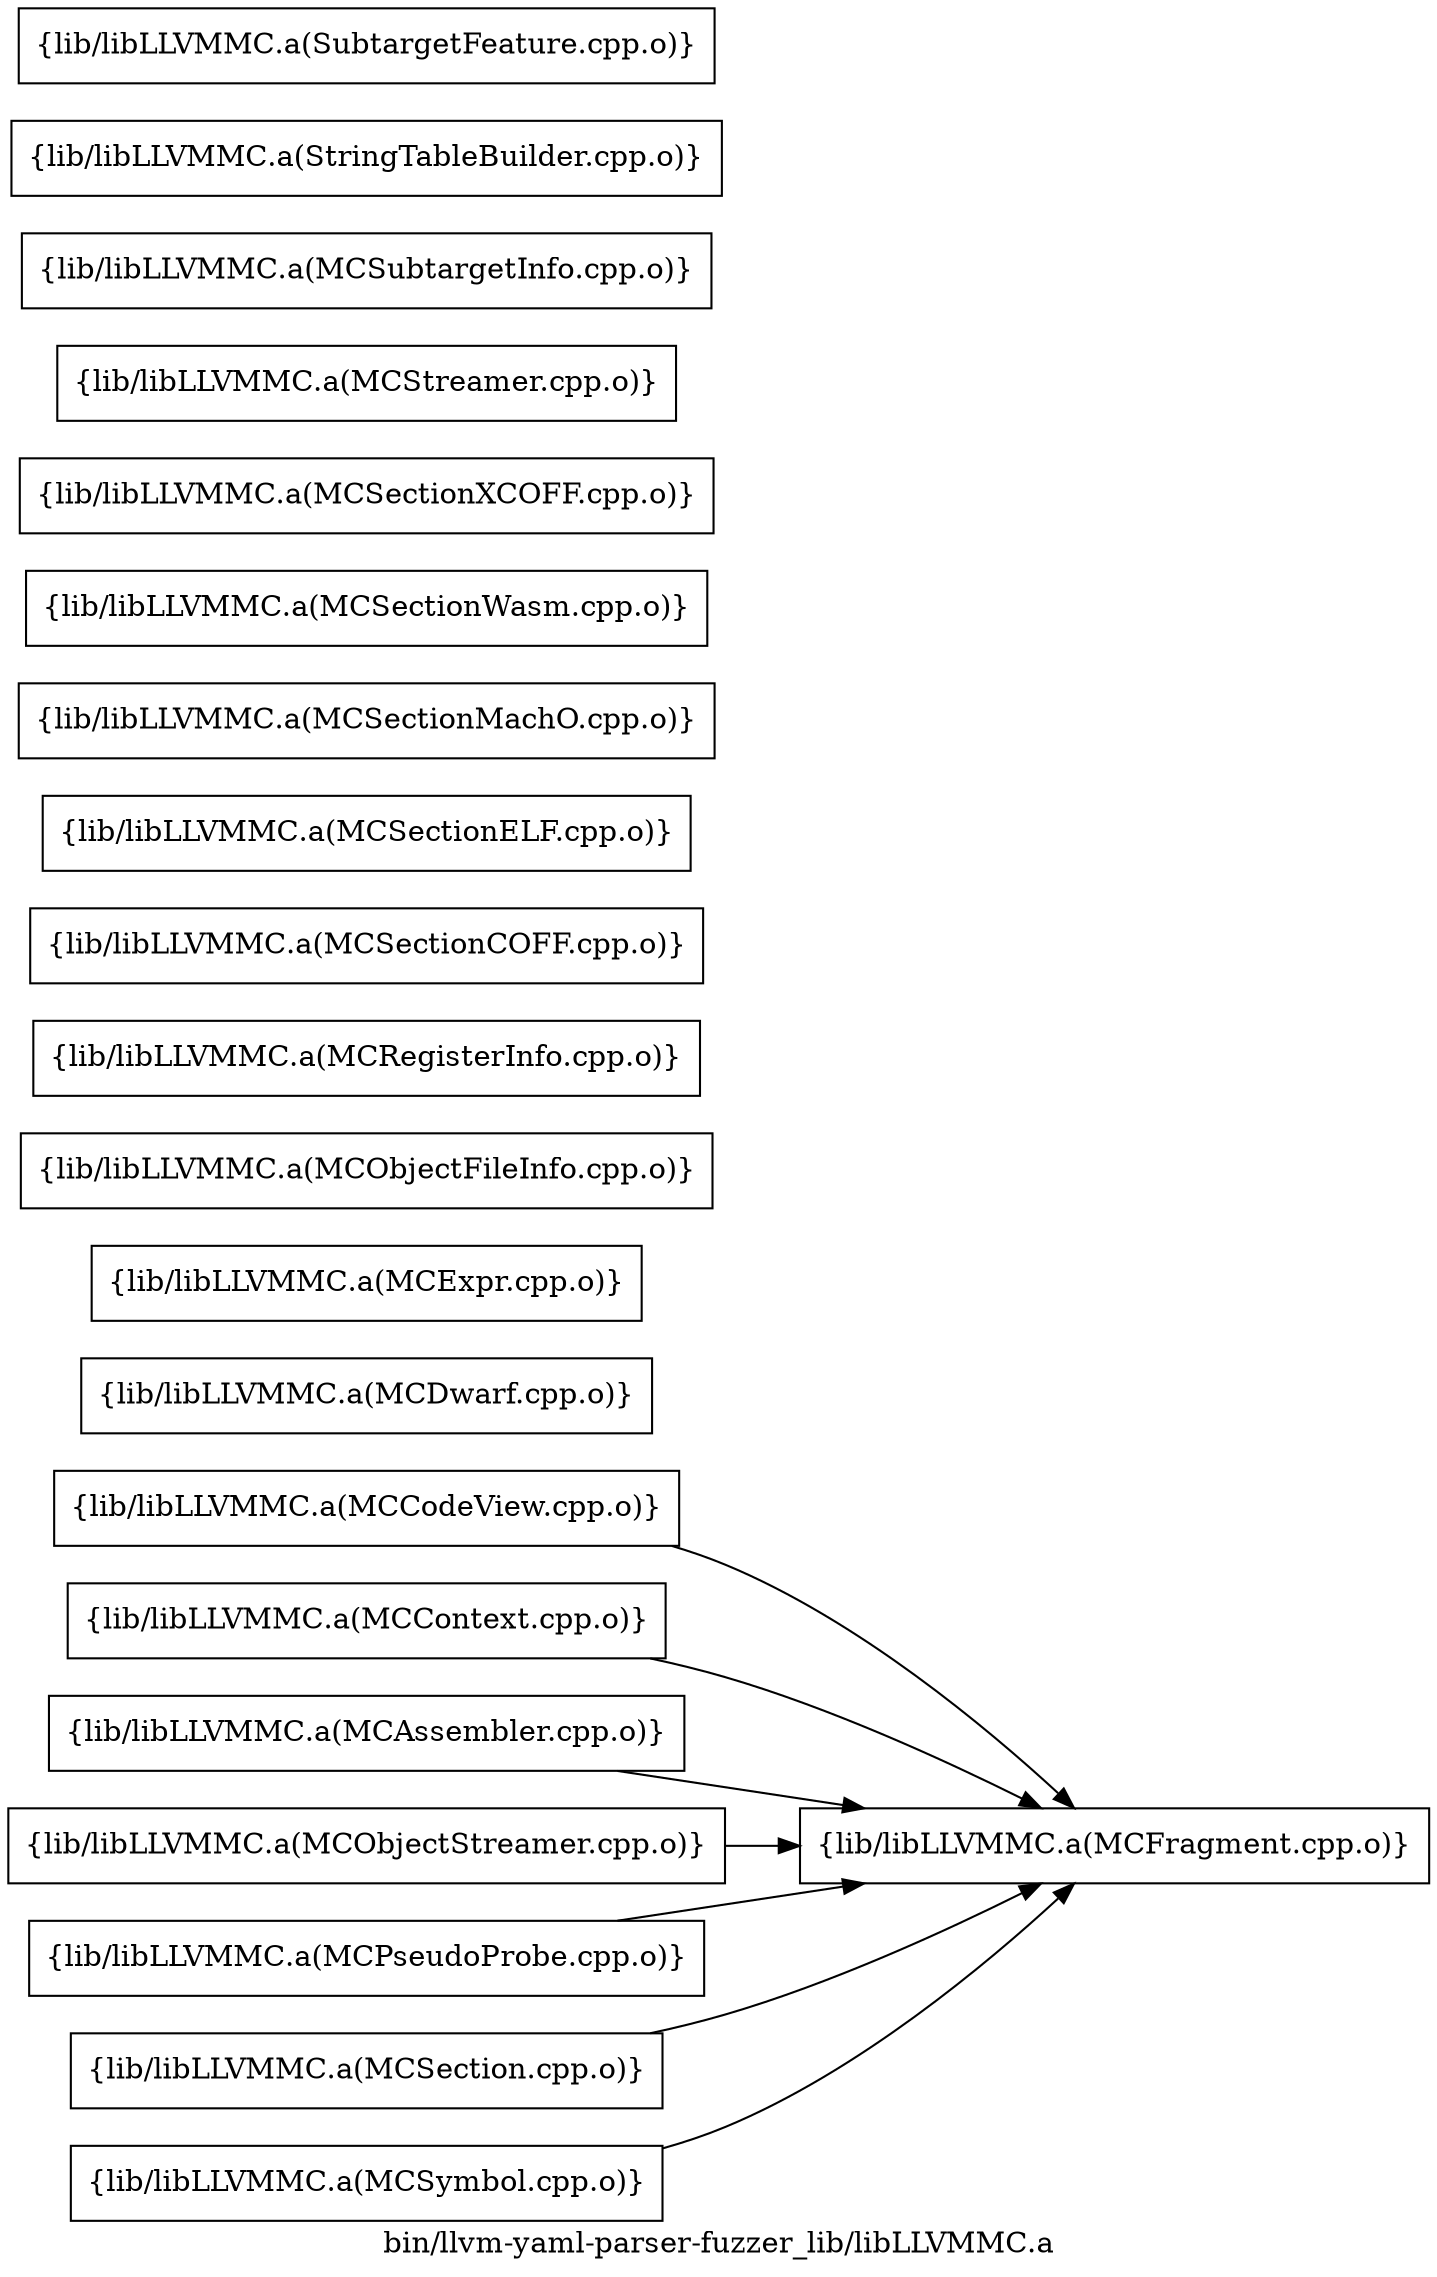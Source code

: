digraph "bin/llvm-yaml-parser-fuzzer_lib/libLLVMMC.a" {
	label="bin/llvm-yaml-parser-fuzzer_lib/libLLVMMC.a";
	rankdir=LR;
	{ rank=same; Node0x5596a79a19f8;  }

	Node0x5596a79a19f8 [shape=record,shape=box,group=0,label="{lib/libLLVMMC.a(MCCodeView.cpp.o)}"];
	Node0x5596a79a19f8 -> Node0x5596a79a3b18;
	Node0x5596a79a3b18 [shape=record,shape=box,group=0,label="{lib/libLLVMMC.a(MCFragment.cpp.o)}"];
	Node0x5596a79a0d28 [shape=record,shape=box,group=0,label="{lib/libLLVMMC.a(MCContext.cpp.o)}"];
	Node0x5596a79a0d28 -> Node0x5596a79a3b18;
	Node0x5596a79a52d8 [shape=record,shape=box,group=0,label="{lib/libLLVMMC.a(MCDwarf.cpp.o)}"];
	Node0x5596a79a4c98 [shape=record,shape=box,group=0,label="{lib/libLLVMMC.a(MCExpr.cpp.o)}"];
	Node0x5596a79a42e8 [shape=record,shape=box,group=0,label="{lib/libLLVMMC.a(MCAssembler.cpp.o)}"];
	Node0x5596a79a42e8 -> Node0x5596a79a3b18;
	Node0x5596a79a3578 [shape=record,shape=box,group=0,label="{lib/libLLVMMC.a(MCObjectFileInfo.cpp.o)}"];
	Node0x5596a79a5558 [shape=record,shape=box,group=0,label="{lib/libLLVMMC.a(MCObjectStreamer.cpp.o)}"];
	Node0x5596a79a5558 -> Node0x5596a79a3b18;
	Node0x5596a79a4838 [shape=record,shape=box,group=0,label="{lib/libLLVMMC.a(MCPseudoProbe.cpp.o)}"];
	Node0x5596a79a4838 -> Node0x5596a79a3b18;
	Node0x5596a799cf48 [shape=record,shape=box,group=0,label="{lib/libLLVMMC.a(MCRegisterInfo.cpp.o)}"];
	Node0x5596a799d6c8 [shape=record,shape=box,group=0,label="{lib/libLLVMMC.a(MCSection.cpp.o)}"];
	Node0x5596a799d6c8 -> Node0x5596a79a3b18;
	Node0x5596a799df38 [shape=record,shape=box,group=0,label="{lib/libLLVMMC.a(MCSectionCOFF.cpp.o)}"];
	Node0x5596a799be68 [shape=record,shape=box,group=0,label="{lib/libLLVMMC.a(MCSectionELF.cpp.o)}"];
	Node0x5596a799c408 [shape=record,shape=box,group=0,label="{lib/libLLVMMC.a(MCSectionMachO.cpp.o)}"];
	Node0x5596a79a0698 [shape=record,shape=box,group=0,label="{lib/libLLVMMC.a(MCSectionWasm.cpp.o)}"];
	Node0x5596a799bb98 [shape=record,shape=box,group=0,label="{lib/libLLVMMC.a(MCSectionXCOFF.cpp.o)}"];
	Node0x5596a799bf58 [shape=record,shape=box,group=0,label="{lib/libLLVMMC.a(MCStreamer.cpp.o)}"];
	Node0x5596a799ca48 [shape=record,shape=box,group=0,label="{lib/libLLVMMC.a(MCSubtargetInfo.cpp.o)}"];
	Node0x5596a799db78 [shape=record,shape=box,group=0,label="{lib/libLLVMMC.a(MCSymbol.cpp.o)}"];
	Node0x5596a799db78 -> Node0x5596a79a3b18;
	Node0x5596a79a3e38 [shape=record,shape=box,group=0,label="{lib/libLLVMMC.a(StringTableBuilder.cpp.o)}"];
	Node0x5596a79a4518 [shape=record,shape=box,group=0,label="{lib/libLLVMMC.a(SubtargetFeature.cpp.o)}"];
}
